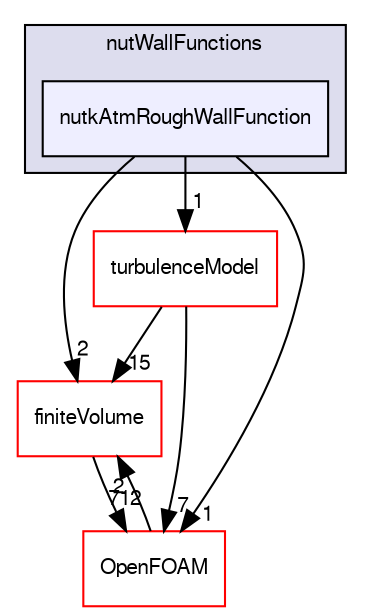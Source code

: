 digraph "src/turbulenceModels/incompressible/RAS/derivedFvPatchFields/wallFunctions/nutWallFunctions/nutkAtmRoughWallFunction" {
  bgcolor=transparent;
  compound=true
  node [ fontsize="10", fontname="FreeSans"];
  edge [ labelfontsize="10", labelfontname="FreeSans"];
  subgraph clusterdir_e6c4b766df30dd85c0c3199d4ef110c8 {
    graph [ bgcolor="#ddddee", pencolor="black", label="nutWallFunctions" fontname="FreeSans", fontsize="10", URL="dir_e6c4b766df30dd85c0c3199d4ef110c8.html"]
  dir_1e4122be3138a8fea8cf1916c5a76225 [shape=box, label="nutkAtmRoughWallFunction", style="filled", fillcolor="#eeeeff", pencolor="black", URL="dir_1e4122be3138a8fea8cf1916c5a76225.html"];
  }
  dir_9bd15774b555cf7259a6fa18f99fe99b [shape=box label="finiteVolume" color="red" URL="dir_9bd15774b555cf7259a6fa18f99fe99b.html"];
  dir_e925f7b23c72cb9afcc935be7ce496fe [shape=box label="turbulenceModel" color="red" URL="dir_e925f7b23c72cb9afcc935be7ce496fe.html"];
  dir_c5473ff19b20e6ec4dfe5c310b3778a8 [shape=box label="OpenFOAM" color="red" URL="dir_c5473ff19b20e6ec4dfe5c310b3778a8.html"];
  dir_9bd15774b555cf7259a6fa18f99fe99b->dir_c5473ff19b20e6ec4dfe5c310b3778a8 [headlabel="712", labeldistance=1.5 headhref="dir_000749_001732.html"];
  dir_e925f7b23c72cb9afcc935be7ce496fe->dir_9bd15774b555cf7259a6fa18f99fe99b [headlabel="15", labeldistance=1.5 headhref="dir_000605_000749.html"];
  dir_e925f7b23c72cb9afcc935be7ce496fe->dir_c5473ff19b20e6ec4dfe5c310b3778a8 [headlabel="7", labeldistance=1.5 headhref="dir_000605_001732.html"];
  dir_1e4122be3138a8fea8cf1916c5a76225->dir_9bd15774b555cf7259a6fa18f99fe99b [headlabel="2", labeldistance=1.5 headhref="dir_002988_000749.html"];
  dir_1e4122be3138a8fea8cf1916c5a76225->dir_e925f7b23c72cb9afcc935be7ce496fe [headlabel="1", labeldistance=1.5 headhref="dir_002988_000605.html"];
  dir_1e4122be3138a8fea8cf1916c5a76225->dir_c5473ff19b20e6ec4dfe5c310b3778a8 [headlabel="1", labeldistance=1.5 headhref="dir_002988_001732.html"];
  dir_c5473ff19b20e6ec4dfe5c310b3778a8->dir_9bd15774b555cf7259a6fa18f99fe99b [headlabel="2", labeldistance=1.5 headhref="dir_001732_000749.html"];
}
